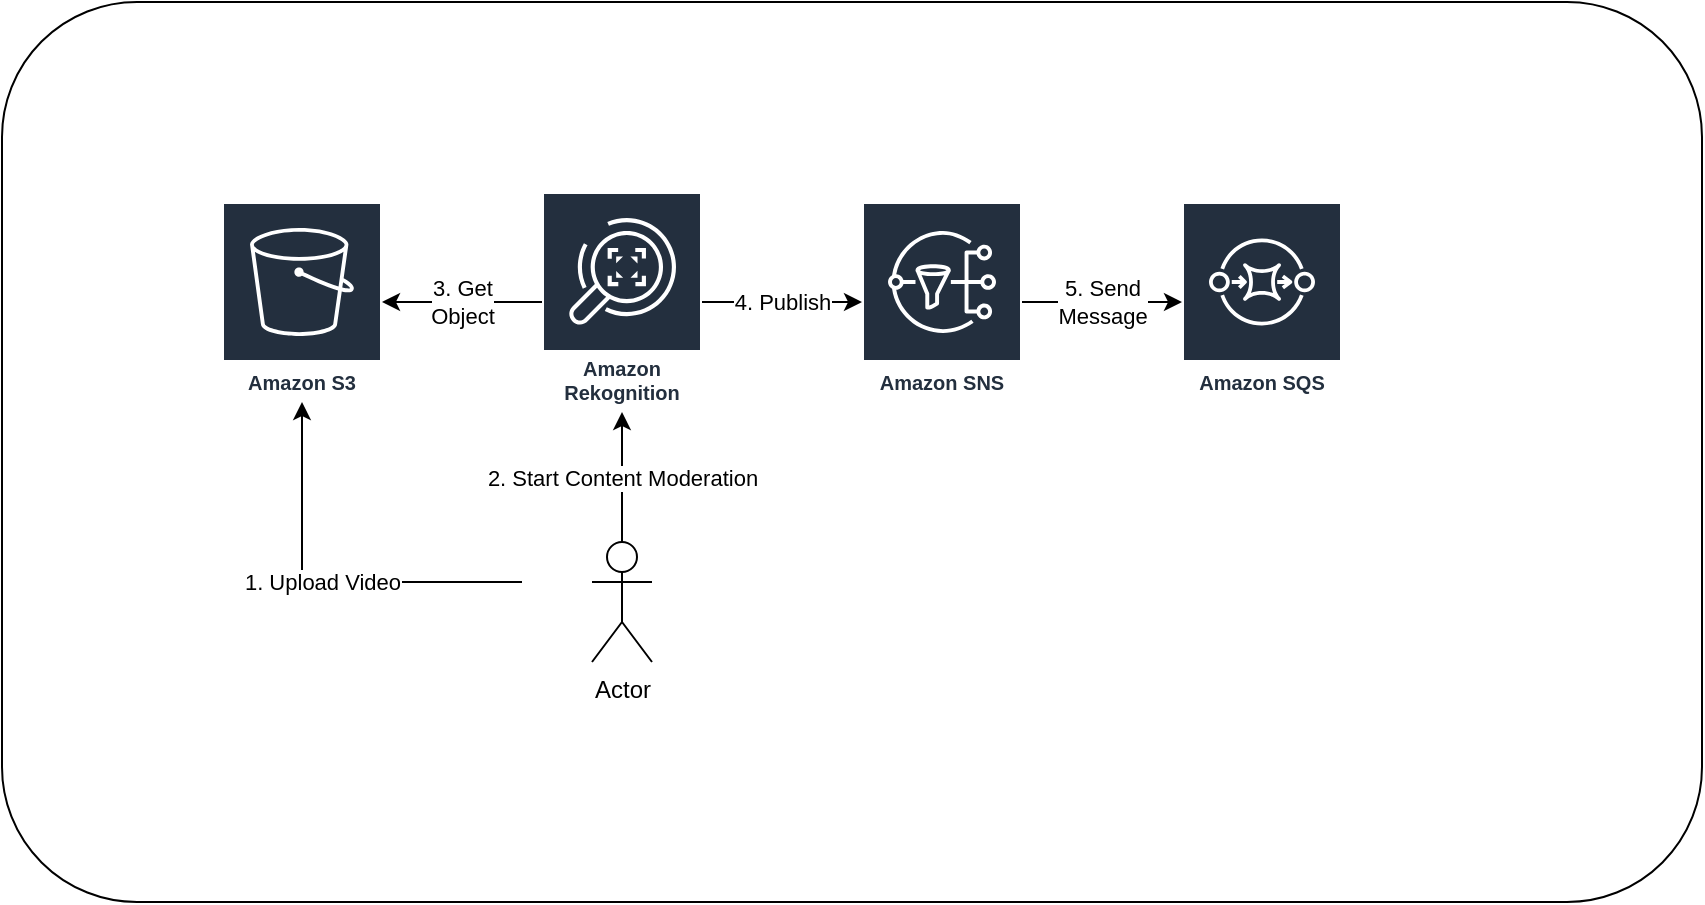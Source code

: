 <mxfile version="20.8.0" type="device" pages="2"><diagram id="Z3gqL_MyRWwa3ocUGjJ7" name="Page-1"><mxGraphModel dx="1674" dy="788" grid="1" gridSize="10" guides="1" tooltips="1" connect="1" arrows="1" fold="1" page="1" pageScale="1" pageWidth="850" pageHeight="1100" math="0" shadow="0"><root><mxCell id="0"/><mxCell id="1" parent="0"/><mxCell id="gqEhF_24hKT3atoMoXXv-1" value="" style="rounded=1;whiteSpace=wrap;html=1;" vertex="1" parent="1"><mxGeometry x="60" y="70" width="850" height="450" as="geometry"/></mxCell><mxCell id="pxfrHoQTyiz5zvWMCfpk-1" value="Amazon S3" style="sketch=0;outlineConnect=0;fontColor=#232F3E;gradientColor=none;strokeColor=#ffffff;fillColor=#232F3E;dashed=0;verticalLabelPosition=middle;verticalAlign=bottom;align=center;html=1;whiteSpace=wrap;fontSize=10;fontStyle=1;spacing=3;shape=mxgraph.aws4.productIcon;prIcon=mxgraph.aws4.s3;" parent="1" vertex="1"><mxGeometry x="170" y="170" width="80" height="100" as="geometry"/></mxCell><mxCell id="pxfrHoQTyiz5zvWMCfpk-6" value="3. Get &lt;br&gt;Object" style="edgeStyle=orthogonalEdgeStyle;rounded=0;orthogonalLoop=1;jettySize=auto;html=1;" parent="1" source="pxfrHoQTyiz5zvWMCfpk-2" target="pxfrHoQTyiz5zvWMCfpk-1" edge="1"><mxGeometry relative="1" as="geometry"/></mxCell><mxCell id="pxfrHoQTyiz5zvWMCfpk-8" value="4. Publish" style="edgeStyle=orthogonalEdgeStyle;rounded=0;orthogonalLoop=1;jettySize=auto;html=1;" parent="1" source="pxfrHoQTyiz5zvWMCfpk-2" target="pxfrHoQTyiz5zvWMCfpk-3" edge="1"><mxGeometry relative="1" as="geometry"/></mxCell><mxCell id="pxfrHoQTyiz5zvWMCfpk-2" value="Amazon Rekognition" style="sketch=0;outlineConnect=0;fontColor=#232F3E;gradientColor=none;strokeColor=#ffffff;fillColor=#232F3E;dashed=0;verticalLabelPosition=middle;verticalAlign=bottom;align=center;html=1;whiteSpace=wrap;fontSize=10;fontStyle=1;spacing=3;shape=mxgraph.aws4.productIcon;prIcon=mxgraph.aws4.rekognition;" parent="1" vertex="1"><mxGeometry x="330" y="165" width="80" height="110" as="geometry"/></mxCell><mxCell id="pxfrHoQTyiz5zvWMCfpk-10" value="5. Send &lt;br&gt;Message" style="edgeStyle=orthogonalEdgeStyle;rounded=0;orthogonalLoop=1;jettySize=auto;html=1;" parent="1" source="pxfrHoQTyiz5zvWMCfpk-3" target="pxfrHoQTyiz5zvWMCfpk-4" edge="1"><mxGeometry relative="1" as="geometry"/></mxCell><mxCell id="pxfrHoQTyiz5zvWMCfpk-3" value="Amazon SNS" style="sketch=0;outlineConnect=0;fontColor=#232F3E;gradientColor=none;strokeColor=#ffffff;fillColor=#232F3E;dashed=0;verticalLabelPosition=middle;verticalAlign=bottom;align=center;html=1;whiteSpace=wrap;fontSize=10;fontStyle=1;spacing=3;shape=mxgraph.aws4.productIcon;prIcon=mxgraph.aws4.sns;" parent="1" vertex="1"><mxGeometry x="490" y="170" width="80" height="100" as="geometry"/></mxCell><mxCell id="pxfrHoQTyiz5zvWMCfpk-4" value="Amazon SQS" style="sketch=0;outlineConnect=0;fontColor=#232F3E;gradientColor=none;strokeColor=#ffffff;fillColor=#232F3E;dashed=0;verticalLabelPosition=middle;verticalAlign=bottom;align=center;html=1;whiteSpace=wrap;fontSize=10;fontStyle=1;spacing=3;shape=mxgraph.aws4.productIcon;prIcon=mxgraph.aws4.sqs;" parent="1" vertex="1"><mxGeometry x="650" y="170" width="80" height="100" as="geometry"/></mxCell><mxCell id="pxfrHoQTyiz5zvWMCfpk-11" value="2. Start Content Moderation" style="edgeStyle=orthogonalEdgeStyle;rounded=0;orthogonalLoop=1;jettySize=auto;html=1;exitX=0.5;exitY=0;exitDx=0;exitDy=0;exitPerimeter=0;" parent="1" source="pxfrHoQTyiz5zvWMCfpk-7" target="pxfrHoQTyiz5zvWMCfpk-2" edge="1"><mxGeometry relative="1" as="geometry"/></mxCell><mxCell id="pxfrHoQTyiz5zvWMCfpk-7" value="Actor" style="shape=umlActor;verticalLabelPosition=bottom;verticalAlign=top;html=1;outlineConnect=0;" parent="1" vertex="1"><mxGeometry x="355" y="340" width="30" height="60" as="geometry"/></mxCell><mxCell id="pxfrHoQTyiz5zvWMCfpk-12" value="1. Upload Video" style="endArrow=classic;html=1;rounded=0;" parent="1" target="pxfrHoQTyiz5zvWMCfpk-1" edge="1"><mxGeometry width="50" height="50" relative="1" as="geometry"><mxPoint x="320" y="360" as="sourcePoint"/><mxPoint x="450" y="350" as="targetPoint"/><Array as="points"><mxPoint x="210" y="360"/></Array></mxGeometry></mxCell></root></mxGraphModel></diagram><diagram id="8SeFPHZ1U9u71vxthJ6_" name="Page-2"><mxGraphModel dx="2524" dy="1888" grid="1" gridSize="10" guides="1" tooltips="1" connect="1" arrows="1" fold="1" page="1" pageScale="1" pageWidth="850" pageHeight="1100" math="0" shadow="0"><root><mxCell id="0"/><mxCell id="1" parent="0"/><mxCell id="VLAoNfqe9XOuY7F9Hj_Z-1" value="" style="rounded=1;whiteSpace=wrap;html=1;" vertex="1" parent="1"><mxGeometry x="-160" y="-50" width="1190" height="690" as="geometry"/></mxCell><mxCell id="z_tJi7SCz9JloOVxR44S-14" value="2. Invoke&lt;br&gt;Function" style="edgeStyle=orthogonalEdgeStyle;rounded=0;orthogonalLoop=1;jettySize=auto;html=1;" edge="1" parent="1" source="z_tJi7SCz9JloOVxR44S-1" target="z_tJi7SCz9JloOVxR44S-13"><mxGeometry x="-0.231" relative="1" as="geometry"><Array as="points"><mxPoint x="160" y="80"/></Array><mxPoint as="offset"/></mxGeometry></mxCell><mxCell id="z_tJi7SCz9JloOVxR44S-1" value="Amazon S3" style="sketch=0;outlineConnect=0;fontColor=#232F3E;gradientColor=none;strokeColor=#ffffff;fillColor=#232F3E;dashed=0;verticalLabelPosition=middle;verticalAlign=bottom;align=center;html=1;whiteSpace=wrap;fontSize=10;fontStyle=1;spacing=3;shape=mxgraph.aws4.productIcon;prIcon=mxgraph.aws4.s3;" vertex="1" parent="1"><mxGeometry x="140" y="205" width="80" height="100" as="geometry"/></mxCell><mxCell id="z_tJi7SCz9JloOVxR44S-2" value="4. Get Object" style="edgeStyle=orthogonalEdgeStyle;rounded=0;orthogonalLoop=1;jettySize=auto;html=1;" edge="1" parent="1" source="z_tJi7SCz9JloOVxR44S-4" target="z_tJi7SCz9JloOVxR44S-1"><mxGeometry relative="1" as="geometry"/></mxCell><mxCell id="z_tJi7SCz9JloOVxR44S-3" value="5. Publish" style="edgeStyle=orthogonalEdgeStyle;rounded=0;orthogonalLoop=1;jettySize=auto;html=1;" edge="1" parent="1" source="z_tJi7SCz9JloOVxR44S-4" target="z_tJi7SCz9JloOVxR44S-7"><mxGeometry relative="1" as="geometry"/></mxCell><mxCell id="z_tJi7SCz9JloOVxR44S-4" value="Amazon Rekognition" style="sketch=0;outlineConnect=0;fontColor=#232F3E;gradientColor=none;strokeColor=#ffffff;fillColor=#232F3E;dashed=0;verticalLabelPosition=middle;verticalAlign=bottom;align=center;html=1;whiteSpace=wrap;fontSize=10;fontStyle=1;spacing=3;shape=mxgraph.aws4.productIcon;prIcon=mxgraph.aws4.rekognition;" vertex="1" parent="1"><mxGeometry x="330" y="200" width="80" height="110" as="geometry"/></mxCell><mxCell id="z_tJi7SCz9JloOVxR44S-5" value="6. Invoke&amp;nbsp;&lt;br&gt;Function" style="edgeStyle=orthogonalEdgeStyle;rounded=0;orthogonalLoop=1;jettySize=auto;html=1;" edge="1" parent="1" source="z_tJi7SCz9JloOVxR44S-7" target="z_tJi7SCz9JloOVxR44S-9"><mxGeometry relative="1" as="geometry"/></mxCell><mxCell id="z_tJi7SCz9JloOVxR44S-7" value="Amazon SNS" style="sketch=0;outlineConnect=0;fontColor=#232F3E;gradientColor=none;strokeColor=#ffffff;fillColor=#232F3E;dashed=0;verticalLabelPosition=middle;verticalAlign=bottom;align=center;html=1;whiteSpace=wrap;fontSize=10;fontStyle=1;spacing=3;shape=mxgraph.aws4.productIcon;prIcon=mxgraph.aws4.sns;" vertex="1" parent="1"><mxGeometry x="520" y="205" width="80" height="100" as="geometry"/></mxCell><mxCell id="z_tJi7SCz9JloOVxR44S-9" value="AWS Lambda&lt;br&gt;Get Results" style="sketch=0;outlineConnect=0;fontColor=#232F3E;gradientColor=none;strokeColor=#ffffff;fillColor=#232F3E;dashed=0;verticalLabelPosition=middle;verticalAlign=bottom;align=center;html=1;whiteSpace=wrap;fontSize=10;fontStyle=1;spacing=3;shape=mxgraph.aws4.productIcon;prIcon=mxgraph.aws4.lambda;" vertex="1" parent="1"><mxGeometry x="710" y="205" width="80" height="110" as="geometry"/></mxCell><mxCell id="z_tJi7SCz9JloOVxR44S-11" value="Actor" style="shape=umlActor;verticalLabelPosition=bottom;verticalAlign=top;html=1;outlineConnect=0;" vertex="1" parent="1"><mxGeometry x="-30" y="225" width="30" height="60" as="geometry"/></mxCell><mxCell id="z_tJi7SCz9JloOVxR44S-12" value="1. Upload Video" style="endArrow=classic;html=1;rounded=0;" edge="1" parent="1" target="z_tJi7SCz9JloOVxR44S-1" source="z_tJi7SCz9JloOVxR44S-11"><mxGeometry width="50" height="50" relative="1" as="geometry"><mxPoint x="350" y="375" as="sourcePoint"/><mxPoint x="450" y="385" as="targetPoint"/><Array as="points"/></mxGeometry></mxCell><mxCell id="z_tJi7SCz9JloOVxR44S-15" value="3. Start Content&lt;br&gt;Moderation" style="edgeStyle=orthogonalEdgeStyle;rounded=0;orthogonalLoop=1;jettySize=auto;html=1;" edge="1" parent="1" source="z_tJi7SCz9JloOVxR44S-13" target="z_tJi7SCz9JloOVxR44S-4"><mxGeometry x="0.2" relative="1" as="geometry"><Array as="points"><mxPoint x="370" y="80"/></Array><mxPoint as="offset"/></mxGeometry></mxCell><mxCell id="z_tJi7SCz9JloOVxR44S-13" value="AWS Lambda&lt;br&gt;Start Analysis" style="sketch=0;outlineConnect=0;fontColor=#232F3E;gradientColor=none;strokeColor=#ffffff;fillColor=#232F3E;dashed=0;verticalLabelPosition=middle;verticalAlign=bottom;align=center;html=1;whiteSpace=wrap;fontSize=10;fontStyle=1;spacing=3;shape=mxgraph.aws4.productIcon;prIcon=mxgraph.aws4.lambda;" vertex="1" parent="1"><mxGeometry x="230" y="30" width="80" height="110" as="geometry"/></mxCell></root></mxGraphModel></diagram></mxfile>